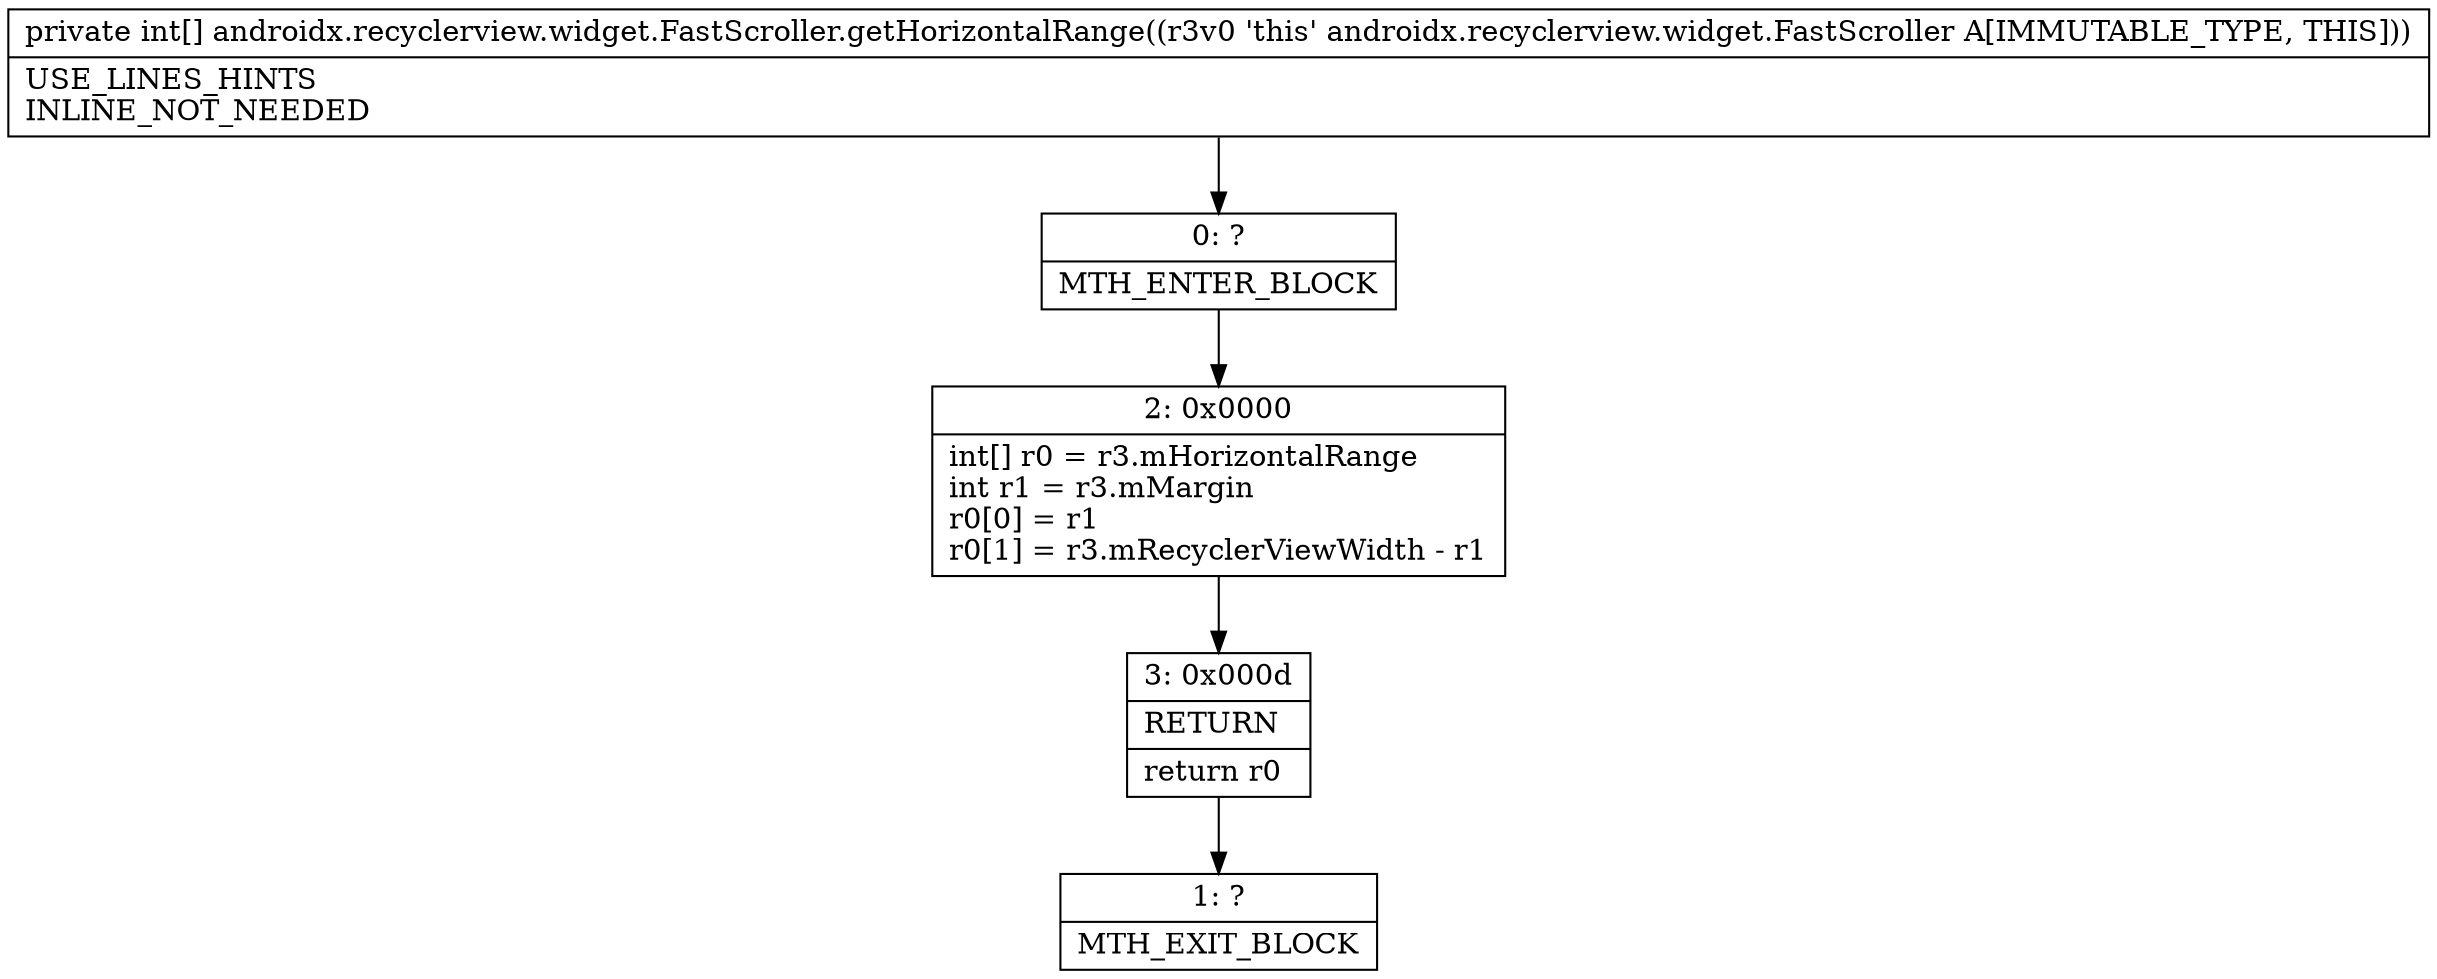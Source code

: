 digraph "CFG forandroidx.recyclerview.widget.FastScroller.getHorizontalRange()[I" {
Node_0 [shape=record,label="{0\:\ ?|MTH_ENTER_BLOCK\l}"];
Node_2 [shape=record,label="{2\:\ 0x0000|int[] r0 = r3.mHorizontalRange\lint r1 = r3.mMargin\lr0[0] = r1\lr0[1] = r3.mRecyclerViewWidth \- r1\l}"];
Node_3 [shape=record,label="{3\:\ 0x000d|RETURN\l|return r0\l}"];
Node_1 [shape=record,label="{1\:\ ?|MTH_EXIT_BLOCK\l}"];
MethodNode[shape=record,label="{private int[] androidx.recyclerview.widget.FastScroller.getHorizontalRange((r3v0 'this' androidx.recyclerview.widget.FastScroller A[IMMUTABLE_TYPE, THIS]))  | USE_LINES_HINTS\lINLINE_NOT_NEEDED\l}"];
MethodNode -> Node_0;Node_0 -> Node_2;
Node_2 -> Node_3;
Node_3 -> Node_1;
}

